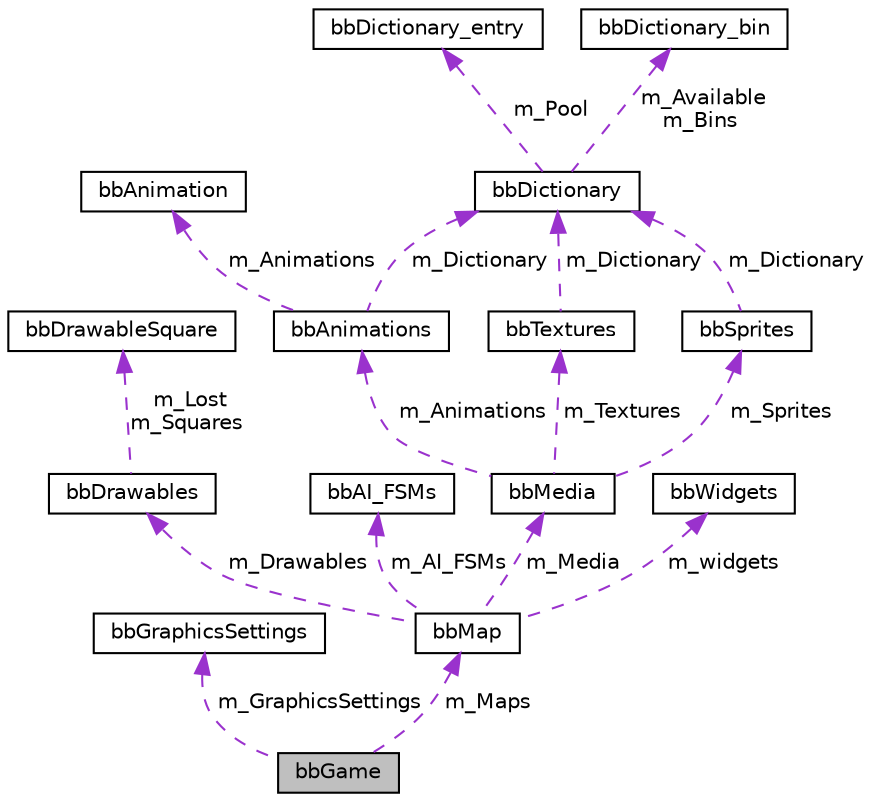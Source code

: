 digraph "bbGame"
{
 // LATEX_PDF_SIZE
  edge [fontname="Helvetica",fontsize="10",labelfontname="Helvetica",labelfontsize="10"];
  node [fontname="Helvetica",fontsize="10",shape=record];
  Node1 [label="bbGame",height=0.2,width=0.4,color="black", fillcolor="grey75", style="filled", fontcolor="black",tooltip=" "];
  Node2 -> Node1 [dir="back",color="darkorchid3",fontsize="10",style="dashed",label=" m_GraphicsSettings" ,fontname="Helvetica"];
  Node2 [label="bbGraphicsSettings",height=0.2,width=0.4,color="black", fillcolor="white", style="filled",URL="$structbbGraphicsSettings.html",tooltip=" "];
  Node3 -> Node1 [dir="back",color="darkorchid3",fontsize="10",style="dashed",label=" m_Maps" ,fontname="Helvetica"];
  Node3 [label="bbMap",height=0.2,width=0.4,color="black", fillcolor="white", style="filled",URL="$structbbMap.html",tooltip=" "];
  Node4 -> Node3 [dir="back",color="darkorchid3",fontsize="10",style="dashed",label=" m_Drawables" ,fontname="Helvetica"];
  Node4 [label="bbDrawables",height=0.2,width=0.4,color="black", fillcolor="white", style="filled",URL="$structbbDrawables.html",tooltip="bbDrawables contains drawables from all squares of the maps' ground surface"];
  Node5 -> Node4 [dir="back",color="darkorchid3",fontsize="10",style="dashed",label=" m_Lost\nm_Squares" ,fontname="Helvetica"];
  Node5 [label="bbDrawableSquare",height=0.2,width=0.4,color="black", fillcolor="white", style="filled",URL="$structbbDrawableSquare.html",tooltip="bbDrawableSquare contains drawables from one square of the maps' ground surface"];
  Node6 -> Node3 [dir="back",color="darkorchid3",fontsize="10",style="dashed",label=" m_AI_FSMs" ,fontname="Helvetica"];
  Node6 [label="bbAI_FSMs",height=0.2,width=0.4,color="black", fillcolor="white", style="filled",URL="$structbbAI__FSMs.html",tooltip="bbAI_FSMs is a container for objects of type bbAI_FSM"];
  Node7 -> Node3 [dir="back",color="darkorchid3",fontsize="10",style="dashed",label=" m_Media" ,fontname="Helvetica"];
  Node7 [label="bbMedia",height=0.2,width=0.4,color="black", fillcolor="white", style="filled",URL="$structbbMedia.html",tooltip=" "];
  Node8 -> Node7 [dir="back",color="darkorchid3",fontsize="10",style="dashed",label=" m_Textures" ,fontname="Helvetica"];
  Node8 [label="bbTextures",height=0.2,width=0.4,color="black", fillcolor="white", style="filled",URL="$structbbTextures.html",tooltip=" "];
  Node9 -> Node8 [dir="back",color="darkorchid3",fontsize="10",style="dashed",label=" m_Dictionary" ,fontname="Helvetica"];
  Node9 [label="bbDictionary",height=0.2,width=0.4,color="black", fillcolor="white", style="filled",URL="$structbbDictionary.html",tooltip=" "];
  Node10 -> Node9 [dir="back",color="darkorchid3",fontsize="10",style="dashed",label=" m_Pool" ,fontname="Helvetica"];
  Node10 [label="bbDictionary_entry",height=0.2,width=0.4,color="black", fillcolor="white", style="filled",URL="$structbbDictionary__entry.html",tooltip=" "];
  Node11 -> Node9 [dir="back",color="darkorchid3",fontsize="10",style="dashed",label=" m_Available\nm_Bins" ,fontname="Helvetica"];
  Node11 [label="bbDictionary_bin",height=0.2,width=0.4,color="black", fillcolor="white", style="filled",URL="$structbbDictionary__bin.html",tooltip=" "];
  Node12 -> Node7 [dir="back",color="darkorchid3",fontsize="10",style="dashed",label=" m_Sprites" ,fontname="Helvetica"];
  Node12 [label="bbSprites",height=0.2,width=0.4,color="black", fillcolor="white", style="filled",URL="$structbbSprites.html",tooltip="bbSprites is a container for sfSprites used in a single bbMap"];
  Node9 -> Node12 [dir="back",color="darkorchid3",fontsize="10",style="dashed",label=" m_Dictionary" ,fontname="Helvetica"];
  Node13 -> Node7 [dir="back",color="darkorchid3",fontsize="10",style="dashed",label=" m_Animations" ,fontname="Helvetica"];
  Node13 [label="bbAnimations",height=0.2,width=0.4,color="black", fillcolor="white", style="filled",URL="$structbbAnimations.html",tooltip=" "];
  Node14 -> Node13 [dir="back",color="darkorchid3",fontsize="10",style="dashed",label=" m_Animations" ,fontname="Helvetica"];
  Node14 [label="bbAnimation",height=0.2,width=0.4,color="black", fillcolor="white", style="filled",URL="$structbbAnimation.html",tooltip=" "];
  Node9 -> Node13 [dir="back",color="darkorchid3",fontsize="10",style="dashed",label=" m_Dictionary" ,fontname="Helvetica"];
  Node15 -> Node3 [dir="back",color="darkorchid3",fontsize="10",style="dashed",label=" m_widgets" ,fontname="Helvetica"];
  Node15 [label="bbWidgets",height=0.2,width=0.4,color="black", fillcolor="white", style="filled",URL="$structbbWidgets.html",tooltip="bbWidgets is a container for objects of type bbWisget"];
}
